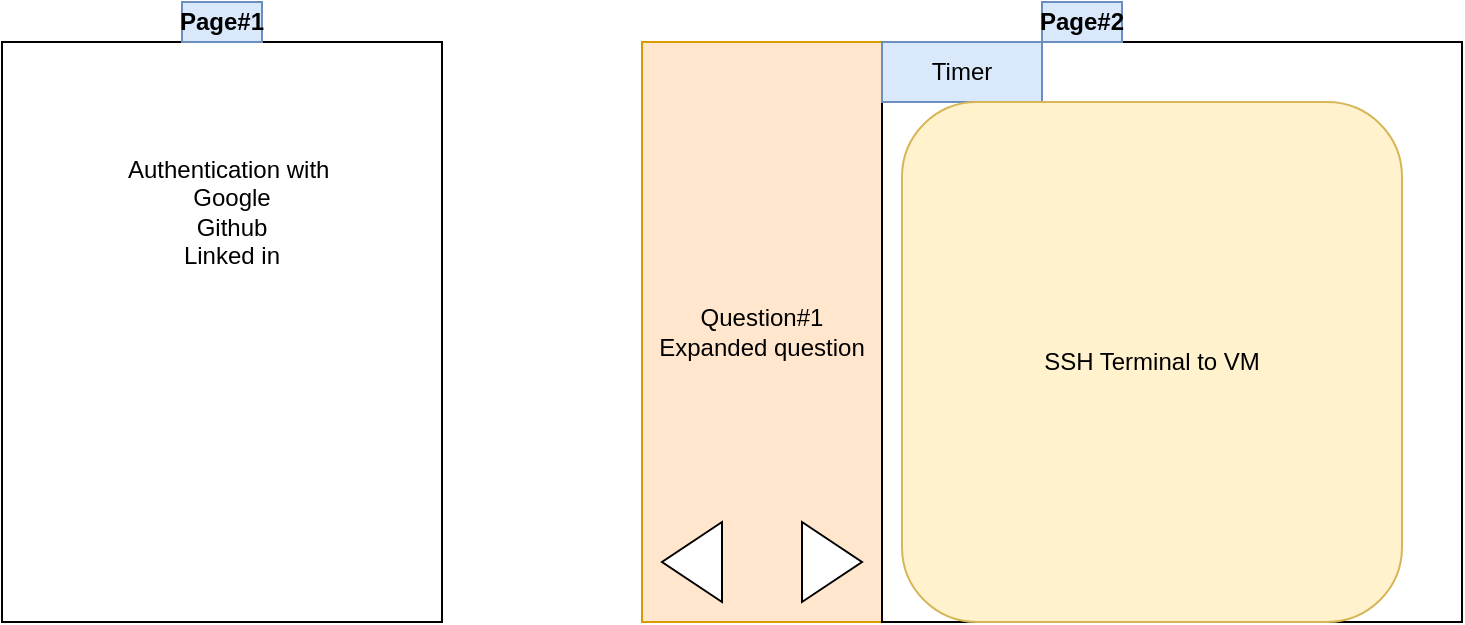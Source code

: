 <mxfile version="13.8.0" type="github" pages="2">
  <diagram id="a8DZd4pTrANNuwWvUfZb" name="Page-1">
    <mxGraphModel dx="744" dy="393" grid="1" gridSize="10" guides="1" tooltips="1" connect="1" arrows="1" fold="1" page="1" pageScale="1" pageWidth="850" pageHeight="1100" math="0" shadow="0">
      <root>
        <mxCell id="0" />
        <mxCell id="1" parent="0" />
        <mxCell id="fcoQ4BzhZd5VfGcqPhMv-1" value="Question#1&lt;br&gt;Expanded question" style="rounded=0;whiteSpace=wrap;html=1;fillColor=#ffe6cc;strokeColor=#d79b00;" vertex="1" parent="1">
          <mxGeometry x="380" y="80" width="120" height="290" as="geometry" />
        </mxCell>
        <mxCell id="fcoQ4BzhZd5VfGcqPhMv-2" value="" style="whiteSpace=wrap;html=1;aspect=fixed;" vertex="1" parent="1">
          <mxGeometry x="500" y="80" width="290" height="290" as="geometry" />
        </mxCell>
        <mxCell id="fcoQ4BzhZd5VfGcqPhMv-3" value="" style="triangle;whiteSpace=wrap;html=1;" vertex="1" parent="1">
          <mxGeometry x="460" y="320" width="30" height="40" as="geometry" />
        </mxCell>
        <mxCell id="fcoQ4BzhZd5VfGcqPhMv-4" value="" style="triangle;whiteSpace=wrap;html=1;rotation=-180;" vertex="1" parent="1">
          <mxGeometry x="390" y="320" width="30" height="40" as="geometry" />
        </mxCell>
        <mxCell id="fcoQ4BzhZd5VfGcqPhMv-5" value="Timer" style="rounded=0;whiteSpace=wrap;html=1;fillColor=#dae8fc;strokeColor=#6c8ebf;" vertex="1" parent="1">
          <mxGeometry x="500" y="80" width="80" height="30" as="geometry" />
        </mxCell>
        <mxCell id="fcoQ4BzhZd5VfGcqPhMv-6" value="SSH Terminal to VM" style="rounded=1;whiteSpace=wrap;html=1;fillColor=#fff2cc;strokeColor=#d6b656;" vertex="1" parent="1">
          <mxGeometry x="510" y="110" width="250" height="260" as="geometry" />
        </mxCell>
        <mxCell id="fcoQ4BzhZd5VfGcqPhMv-7" value="" style="rounded=0;whiteSpace=wrap;html=1;" vertex="1" parent="1">
          <mxGeometry x="60" y="80" width="220" height="290" as="geometry" />
        </mxCell>
        <mxCell id="fcoQ4BzhZd5VfGcqPhMv-8" value="Authentication with&amp;nbsp;&lt;br&gt;Google&lt;br&gt;Github&lt;br&gt;Linked in" style="text;html=1;strokeColor=none;fillColor=none;align=center;verticalAlign=middle;whiteSpace=wrap;rounded=0;" vertex="1" parent="1">
          <mxGeometry x="120" y="120" width="110" height="90" as="geometry" />
        </mxCell>
        <mxCell id="GixdcXiz6Bqy9y5Bf0-A-1" value="Page#1" style="text;html=1;strokeColor=#6c8ebf;fillColor=#dae8fc;align=center;verticalAlign=middle;whiteSpace=wrap;rounded=0;fontStyle=1" vertex="1" parent="1">
          <mxGeometry x="150" y="60" width="40" height="20" as="geometry" />
        </mxCell>
        <mxCell id="GixdcXiz6Bqy9y5Bf0-A-2" value="Page#2" style="text;html=1;strokeColor=#6c8ebf;fillColor=#dae8fc;align=center;verticalAlign=middle;whiteSpace=wrap;rounded=0;fontStyle=1" vertex="1" parent="1">
          <mxGeometry x="580" y="60" width="40" height="20" as="geometry" />
        </mxCell>
      </root>
    </mxGraphModel>
  </diagram>
  <diagram id="Bl0revCOdk7Jhsu2Hz7r" name="Page-2">
    <mxGraphModel dx="744" dy="393" grid="1" gridSize="10" guides="1" tooltips="1" connect="1" arrows="1" fold="1" page="1" pageScale="1" pageWidth="850" pageHeight="1100" math="0" shadow="0">
      <root>
        <mxCell id="XBmFHnOPGoCKAQ6FAXSj-0" />
        <mxCell id="XBmFHnOPGoCKAQ6FAXSj-1" parent="XBmFHnOPGoCKAQ6FAXSj-0" />
      </root>
    </mxGraphModel>
  </diagram>
</mxfile>
